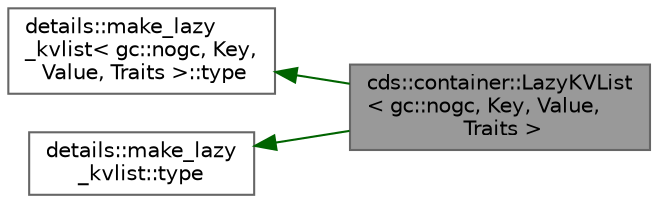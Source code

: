 digraph "cds::container::LazyKVList&lt; gc::nogc, Key, Value, Traits &gt;"
{
 // LATEX_PDF_SIZE
  bgcolor="transparent";
  edge [fontname=Helvetica,fontsize=10,labelfontname=Helvetica,labelfontsize=10];
  node [fontname=Helvetica,fontsize=10,shape=box,height=0.2,width=0.4];
  rankdir="LR";
  Node1 [id="Node000001",label="cds::container::LazyKVList\l\< gc::nogc, Key, Value,\l Traits \>",height=0.2,width=0.4,color="gray40", fillcolor="grey60", style="filled", fontcolor="black",tooltip="Lazy ordered list (key-value pair, template specialization for gc::nogc)"];
  Node2 -> Node1 [id="edge1_Node000001_Node000002",dir="back",color="darkgreen",style="solid",tooltip=" "];
  Node2 [id="Node000002",label="details::make_lazy\l_kvlist\< gc::nogc, Key,\l Value, Traits \>::type",height=0.2,width=0.4,color="gray40", fillcolor="white", style="filled",tooltip=" "];
  Node3 -> Node1 [id="edge2_Node000001_Node000003",dir="back",color="darkgreen",style="solid",tooltip=" "];
  Node3 [id="Node000003",label="details::make_lazy\l_kvlist::type",height=0.2,width=0.4,color="gray40", fillcolor="white", style="filled",tooltip=" "];
}
